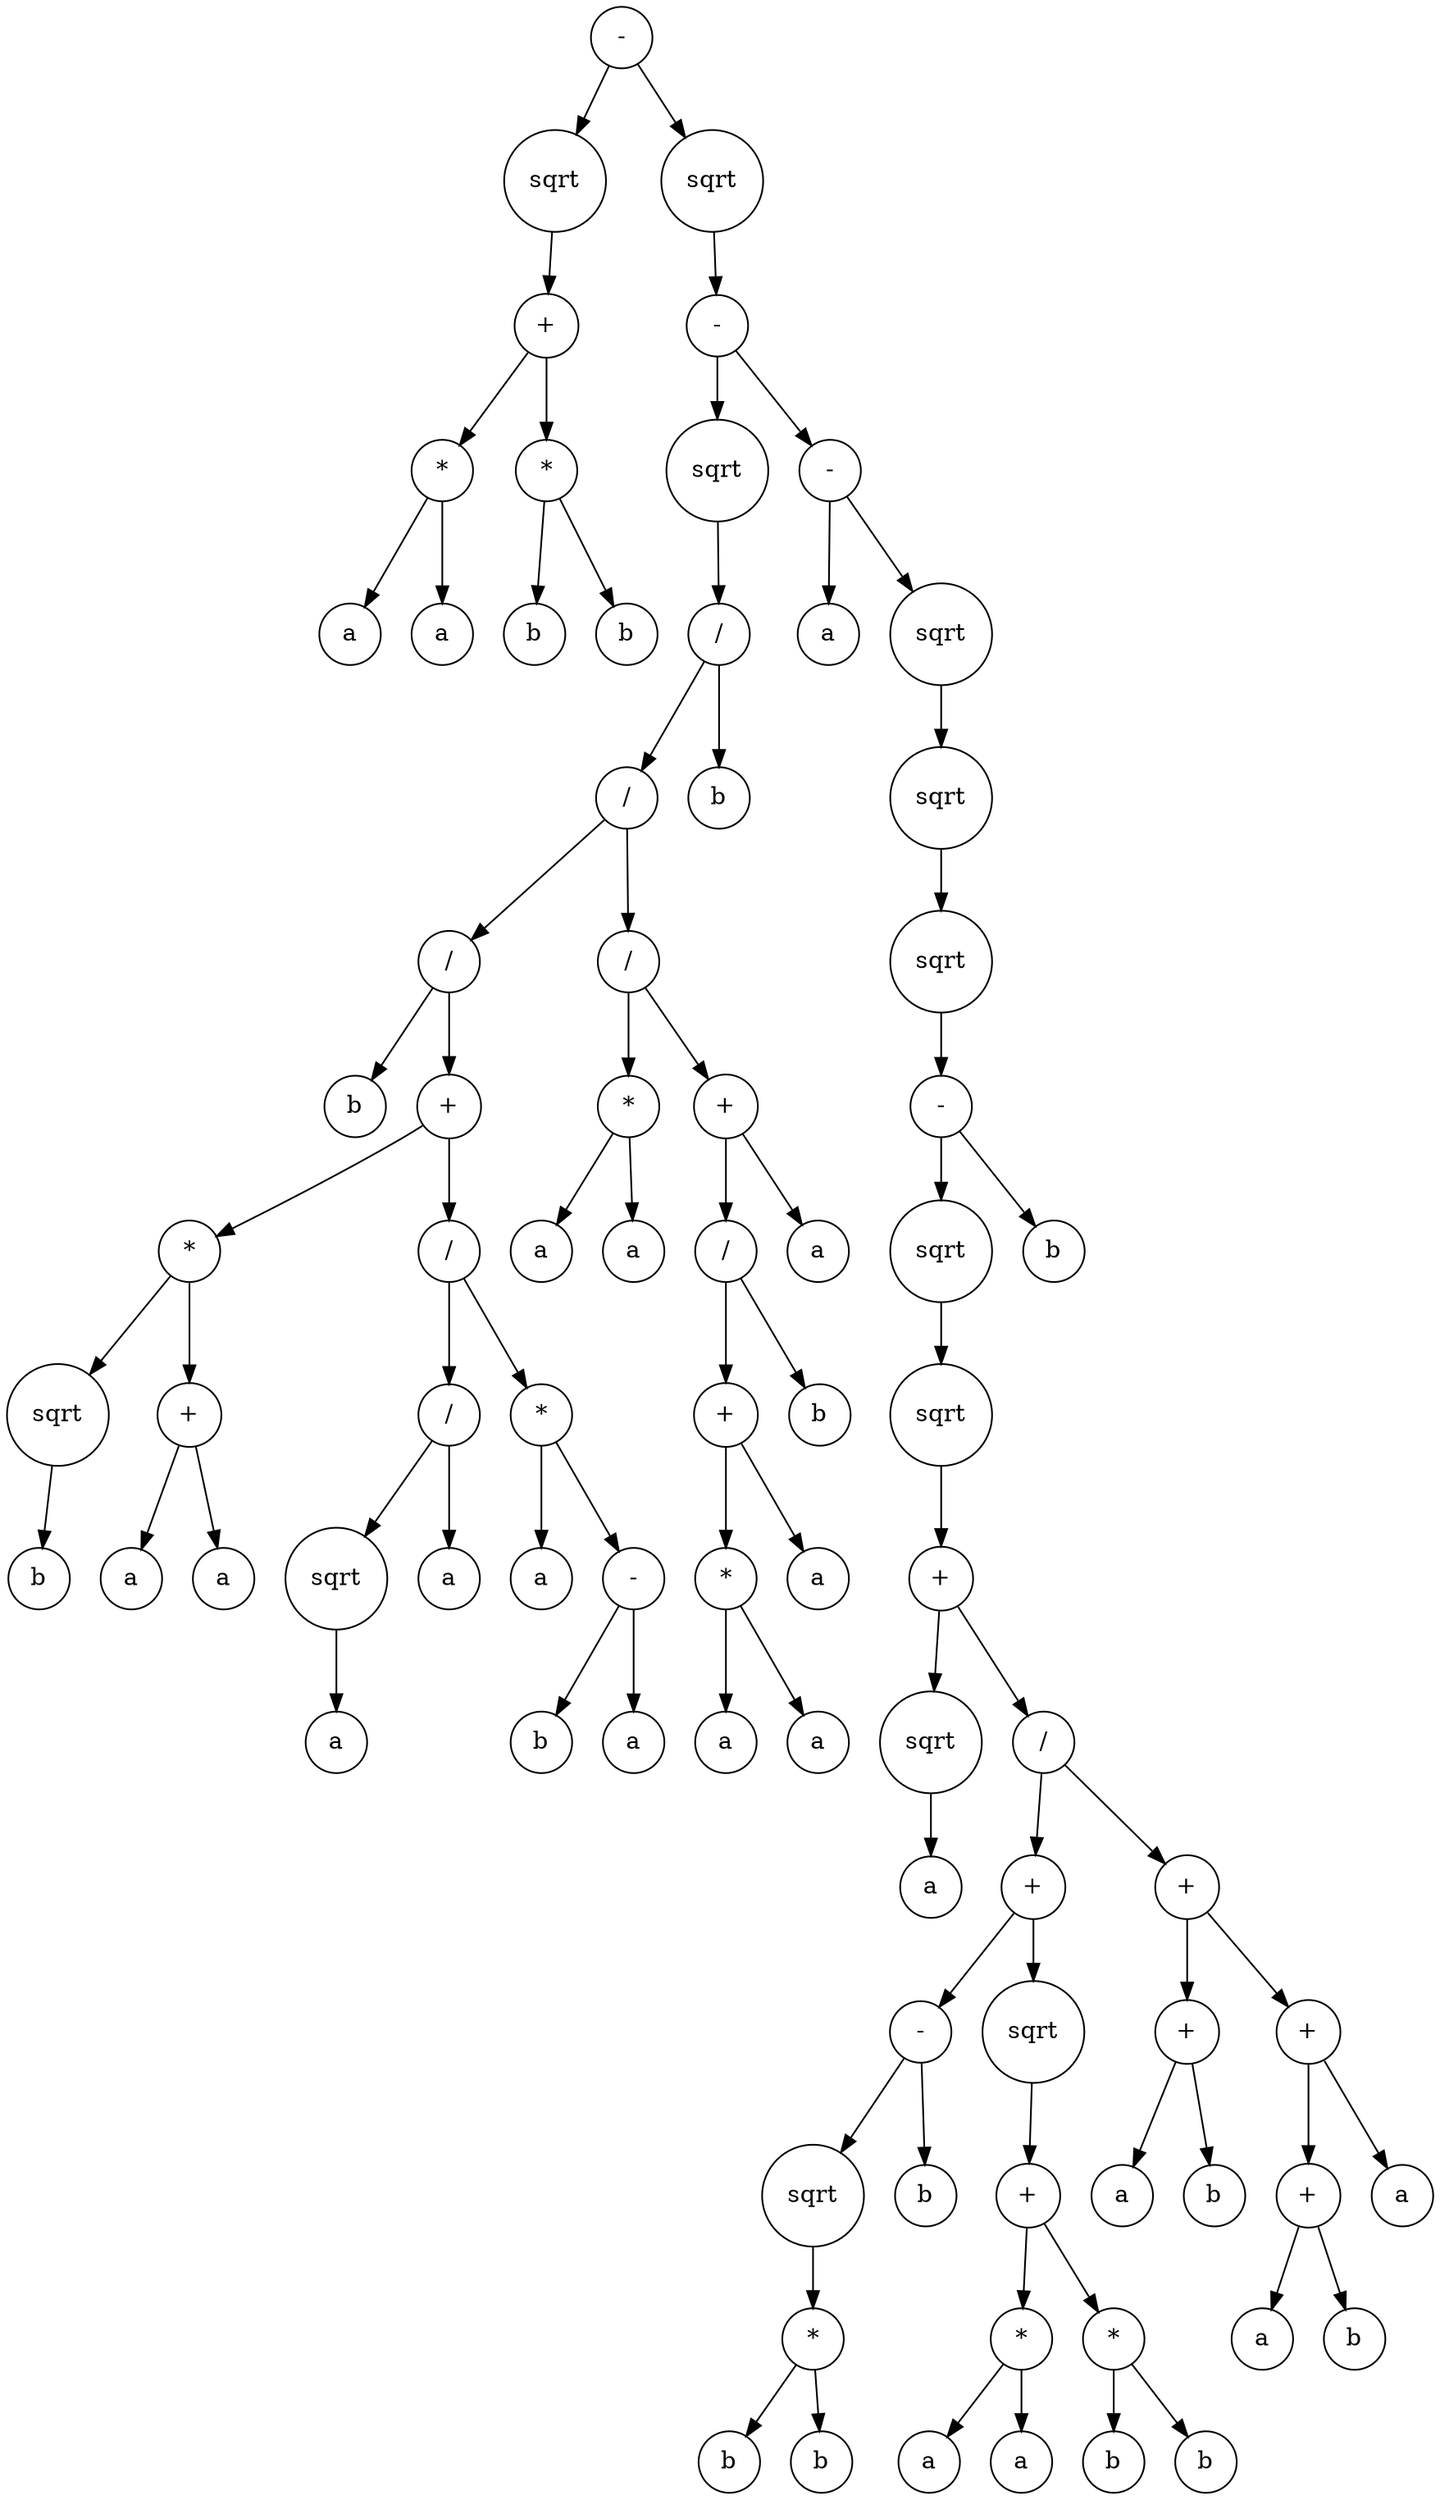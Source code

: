 digraph g {
graph [ordering=out];
node [shape=circle];
n[label = "-"];
n0[label = "sqrt"];
n00[label = "+"];
n000[label = "*"];
n0000[label = "a"];
n000 -> n0000;
n0001[label = "a"];
n000 -> n0001;
n00 -> n000;
n001[label = "*"];
n0010[label = "b"];
n001 -> n0010;
n0011[label = "b"];
n001 -> n0011;
n00 -> n001;
n0 -> n00;
n -> n0;
n1[label = "sqrt"];
n10[label = "-"];
n100[label = "sqrt"];
n1000[label = "/"];
n10000[label = "/"];
n100000[label = "/"];
n1000000[label = "b"];
n100000 -> n1000000;
n1000001[label = "+"];
n10000010[label = "*"];
n100000100[label = "sqrt"];
n1000001000[label = "b"];
n100000100 -> n1000001000;
n10000010 -> n100000100;
n100000101[label = "+"];
n1000001010[label = "a"];
n100000101 -> n1000001010;
n1000001011[label = "a"];
n100000101 -> n1000001011;
n10000010 -> n100000101;
n1000001 -> n10000010;
n10000011[label = "/"];
n100000110[label = "/"];
n1000001100[label = "sqrt"];
n10000011000[label = "a"];
n1000001100 -> n10000011000;
n100000110 -> n1000001100;
n1000001101[label = "a"];
n100000110 -> n1000001101;
n10000011 -> n100000110;
n100000111[label = "*"];
n1000001110[label = "a"];
n100000111 -> n1000001110;
n1000001111[label = "-"];
n10000011110[label = "b"];
n1000001111 -> n10000011110;
n10000011111[label = "a"];
n1000001111 -> n10000011111;
n100000111 -> n1000001111;
n10000011 -> n100000111;
n1000001 -> n10000011;
n100000 -> n1000001;
n10000 -> n100000;
n100001[label = "/"];
n1000010[label = "*"];
n10000100[label = "a"];
n1000010 -> n10000100;
n10000101[label = "a"];
n1000010 -> n10000101;
n100001 -> n1000010;
n1000011[label = "+"];
n10000110[label = "/"];
n100001100[label = "+"];
n1000011000[label = "*"];
n10000110000[label = "a"];
n1000011000 -> n10000110000;
n10000110001[label = "a"];
n1000011000 -> n10000110001;
n100001100 -> n1000011000;
n1000011001[label = "a"];
n100001100 -> n1000011001;
n10000110 -> n100001100;
n100001101[label = "b"];
n10000110 -> n100001101;
n1000011 -> n10000110;
n10000111[label = "a"];
n1000011 -> n10000111;
n100001 -> n1000011;
n10000 -> n100001;
n1000 -> n10000;
n10001[label = "b"];
n1000 -> n10001;
n100 -> n1000;
n10 -> n100;
n101[label = "-"];
n1010[label = "a"];
n101 -> n1010;
n1011[label = "sqrt"];
n10110[label = "sqrt"];
n101100[label = "sqrt"];
n1011000[label = "-"];
n10110000[label = "sqrt"];
n101100000[label = "sqrt"];
n1011000000[label = "+"];
n10110000000[label = "sqrt"];
n101100000000[label = "a"];
n10110000000 -> n101100000000;
n1011000000 -> n10110000000;
n10110000001[label = "/"];
n101100000010[label = "+"];
n1011000000100[label = "-"];
n10110000001000[label = "sqrt"];
n101100000010000[label = "*"];
n1011000000100000[label = "b"];
n101100000010000 -> n1011000000100000;
n1011000000100001[label = "b"];
n101100000010000 -> n1011000000100001;
n10110000001000 -> n101100000010000;
n1011000000100 -> n10110000001000;
n10110000001001[label = "b"];
n1011000000100 -> n10110000001001;
n101100000010 -> n1011000000100;
n1011000000101[label = "sqrt"];
n10110000001010[label = "+"];
n101100000010100[label = "*"];
n1011000000101000[label = "a"];
n101100000010100 -> n1011000000101000;
n1011000000101001[label = "a"];
n101100000010100 -> n1011000000101001;
n10110000001010 -> n101100000010100;
n101100000010101[label = "*"];
n1011000000101010[label = "b"];
n101100000010101 -> n1011000000101010;
n1011000000101011[label = "b"];
n101100000010101 -> n1011000000101011;
n10110000001010 -> n101100000010101;
n1011000000101 -> n10110000001010;
n101100000010 -> n1011000000101;
n10110000001 -> n101100000010;
n101100000011[label = "+"];
n1011000000110[label = "+"];
n10110000001100[label = "a"];
n1011000000110 -> n10110000001100;
n10110000001101[label = "b"];
n1011000000110 -> n10110000001101;
n101100000011 -> n1011000000110;
n1011000000111[label = "+"];
n10110000001110[label = "+"];
n101100000011100[label = "a"];
n10110000001110 -> n101100000011100;
n101100000011101[label = "b"];
n10110000001110 -> n101100000011101;
n1011000000111 -> n10110000001110;
n10110000001111[label = "a"];
n1011000000111 -> n10110000001111;
n101100000011 -> n1011000000111;
n10110000001 -> n101100000011;
n1011000000 -> n10110000001;
n101100000 -> n1011000000;
n10110000 -> n101100000;
n1011000 -> n10110000;
n10110001[label = "b"];
n1011000 -> n10110001;
n101100 -> n1011000;
n10110 -> n101100;
n1011 -> n10110;
n101 -> n1011;
n10 -> n101;
n1 -> n10;
n -> n1;
}
